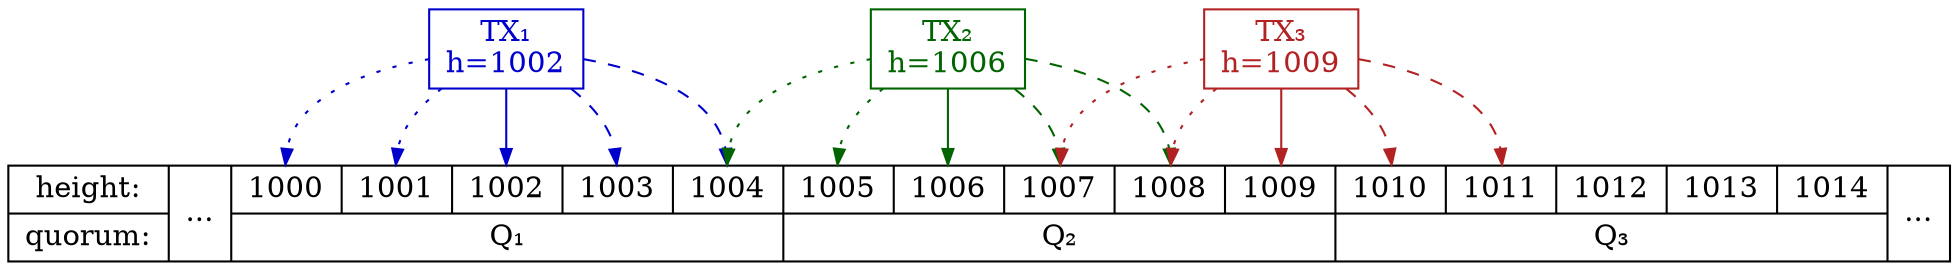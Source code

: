 digraph quorums {
    node [shape=record];
    //splines=line;
    edge [arrowsize=.75];
    blocks [label="{height:|quorum:} |... |{{<h0>1000 |<h1> 1001 |<h2> 1002 |<h3> 1003 |<h4> 1004}|Q₁}|{{<h5>1005 |<h6> 1006 |<h7> 1007 |<h8> 1008 |<h9> 1009}|Q₂}|{{<h10>1010 |<h11> 1011 |<h12> 1012 |<h13> 1013 |<h14> 1014}|Q₃}| ..."]
    tx1 [label="TX₁\nh=1002", color=mediumblue, fontcolor=mediumblue]
    tx1 -> blocks:h0 [color=mediumblue, style=dotted]
    tx1 -> blocks:h1:n [color=mediumblue, style=dotted]
    tx1 -> blocks:h2 [color=mediumblue]
    tx1 -> blocks:h3 [color=mediumblue, style=dashed]
    tx1 -> blocks:h4 [color=mediumblue, style=dashed]
    tx2 [label="TX₂\nh=1006", color=darkgreen, fontcolor=darkgreen]
    tx2 -> blocks:h4 [color=darkgreen, style=dotted]
    tx2 -> blocks:h5 [color=darkgreen, style=dotted]
    tx2 -> blocks:h6 [color=darkgreen]
    tx2 -> blocks:h7 [color=darkgreen, style=dashed]
    tx2 -> blocks:h8 [color=darkgreen, style=dashed]
    tx3 [label="TX₃\nh=1009", color=firebrick, fontcolor=firebrick]
    tx3 -> blocks:h7 [color=firebrick, style=dotted]
    tx3 -> blocks:h8 [color=firebrick, style=dotted]
    tx3 -> blocks:h9 [color=firebrick]
    tx3 -> blocks:h10 [color=firebrick, style=dashed]
    tx3 -> blocks:h11 [color=firebrick, style=dashed]
}
